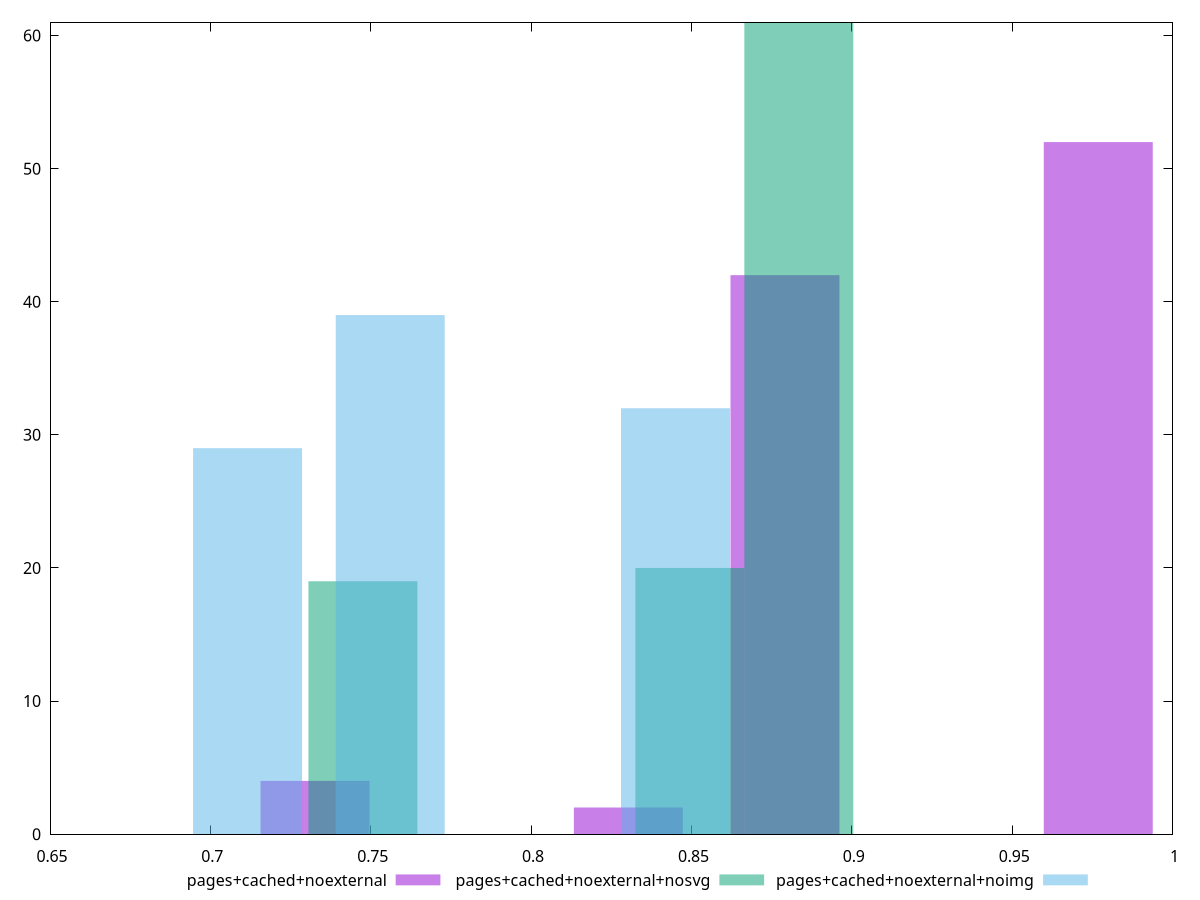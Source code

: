 $_pagesCachedNoexternal <<EOF
0.8791686324893329 42
0.9768540360992588 52
0.83032593068437 2
0.732640527074444 4
EOF
$_pagesCachedNoexternalNosvg <<EOF
0.8834882908647523 61
0.7475670153470981 19
0.8495079719853388 20
EOF
$_pagesCachedNoexternalNoimg <<EOF
0.7116057883170543 29
0.7560811500868703 39
0.845031873626502 32
EOF
set key outside below
set terminal pngcairo
set output "report_00004_2020-11-02T20-21-41.718Z/uses-http2/uses-http2_pages+cached+noexternal_pages+cached+noexternal+nosvg_pages+cached+noexternal+noimg+hist.png"
set boxwidth 0.03398031887941355
set style fill transparent solid 0.5 noborder
set yrange [0:61]
plot $_pagesCachedNoexternal title "pages+cached+noexternal" with boxes ,$_pagesCachedNoexternalNosvg title "pages+cached+noexternal+nosvg" with boxes ,$_pagesCachedNoexternalNoimg title "pages+cached+noexternal+noimg" with boxes ,